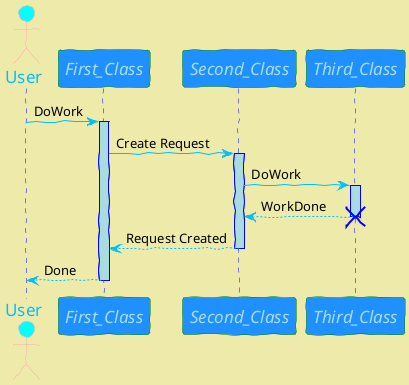 @startuml

skinparam BackgroundColor #EEEAAA
skinparam Handwritten true

skinparam sequence {
    ArrowColor DeepSkyBlue
    LifeLineBorderColor blue
    Lifelinebackgroundcolor #A9DCDF
    
    ActorBorderColor #FFAAAA
    ActorBackgroundColor aqua
    ActorFontColor DeepSkyBlue
    ActorFontName Aapex
    ActorFontSize 17

    ParticipantBorderColor Green
    ParticipantBackgroundColor DodgerBlue
    ParticipantFontName Impact
    ParticipantFontColor #A9DCDF
    ParticipantFontSize 17
    ParticipantFontStyle italic
}

actor User
participant First_Class as A
participant Second_Class as B
participant Third_Class as C

User -> A : DoWork
activate A
A -> B : Create Request
activate B
B -> C : DoWork
activate C
B <-- C : WorkDone
destroy C
A <-- B : Request Created
deactivate B
User <-- A : Done
deactivate A

@enduml